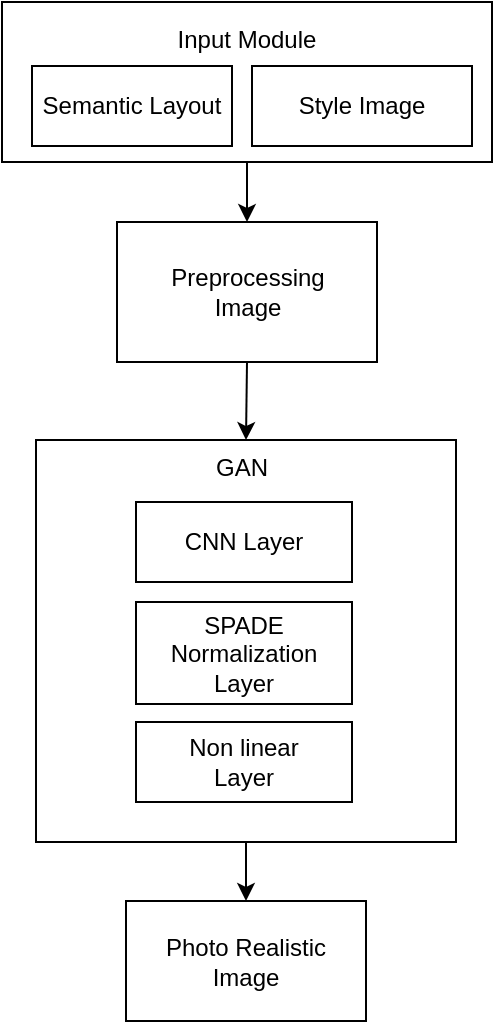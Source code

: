 <mxfile version="12.2.3" type="device" pages="1"><diagram id="-j5YWeR-svfQB0-GsuzW" name="Page-1"><mxGraphModel dx="1205" dy="567" grid="1" gridSize="10" guides="1" tooltips="1" connect="1" arrows="1" fold="1" page="1" pageScale="1" pageWidth="850" pageHeight="1100" math="0" shadow="0"><root><mxCell id="0"/><mxCell id="1" parent="0"/><mxCell id="xB3HUtIcOqw0PcUbYbAS-2" value="Preprocessing &lt;br&gt;Image" style="rounded=0;whiteSpace=wrap;html=1;" vertex="1" parent="1"><mxGeometry x="342.5" y="150" width="130" height="70" as="geometry"/></mxCell><mxCell id="xB3HUtIcOqw0PcUbYbAS-6" value="Input Module&lt;br&gt;&lt;br&gt;&lt;br&gt;&lt;br&gt;" style="rounded=0;whiteSpace=wrap;html=1;" vertex="1" parent="1"><mxGeometry x="285" y="40" width="245" height="80" as="geometry"/></mxCell><mxCell id="xB3HUtIcOqw0PcUbYbAS-7" value="Semantic Layout" style="rounded=0;whiteSpace=wrap;html=1;" vertex="1" parent="1"><mxGeometry x="300" y="72" width="100" height="40" as="geometry"/></mxCell><mxCell id="xB3HUtIcOqw0PcUbYbAS-8" value="Style Image" style="rounded=0;whiteSpace=wrap;html=1;" vertex="1" parent="1"><mxGeometry x="410" y="72" width="110" height="40" as="geometry"/></mxCell><mxCell id="xB3HUtIcOqw0PcUbYbAS-9" value="" style="endArrow=classic;html=1;exitX=0.5;exitY=1;exitDx=0;exitDy=0;entryX=0.5;entryY=0;entryDx=0;entryDy=0;" edge="1" parent="1" source="xB3HUtIcOqw0PcUbYbAS-6" target="xB3HUtIcOqw0PcUbYbAS-2"><mxGeometry width="50" height="50" relative="1" as="geometry"><mxPoint x="410" y="180" as="sourcePoint"/><mxPoint x="408" y="170" as="targetPoint"/></mxGeometry></mxCell><mxCell id="xB3HUtIcOqw0PcUbYbAS-11" value="" style="rounded=0;whiteSpace=wrap;html=1;" vertex="1" parent="1"><mxGeometry x="302" y="259" width="210" height="201" as="geometry"/></mxCell><mxCell id="xB3HUtIcOqw0PcUbYbAS-15" value="Photo Realistic &lt;br&gt;Image" style="rounded=0;whiteSpace=wrap;html=1;" vertex="1" parent="1"><mxGeometry x="347" y="489.5" width="120" height="60" as="geometry"/></mxCell><mxCell id="xB3HUtIcOqw0PcUbYbAS-22" value="GAN" style="text;html=1;strokeColor=none;fillColor=none;align=center;verticalAlign=middle;whiteSpace=wrap;rounded=0;" vertex="1" parent="1"><mxGeometry x="384.5" y="263" width="40" height="20" as="geometry"/></mxCell><mxCell id="xB3HUtIcOqw0PcUbYbAS-24" value="" style="endArrow=classic;html=1;entryX=0.5;entryY=0;entryDx=0;entryDy=0;exitX=0.5;exitY=1;exitDx=0;exitDy=0;" edge="1" parent="1" source="xB3HUtIcOqw0PcUbYbAS-2" target="xB3HUtIcOqw0PcUbYbAS-11"><mxGeometry width="50" height="50" relative="1" as="geometry"><mxPoint x="170" y="360" as="sourcePoint"/><mxPoint x="220" y="310" as="targetPoint"/></mxGeometry></mxCell><mxCell id="xB3HUtIcOqw0PcUbYbAS-25" value="CNN Layer" style="rounded=0;whiteSpace=wrap;html=1;" vertex="1" parent="1"><mxGeometry x="352" y="290" width="108" height="40" as="geometry"/></mxCell><mxCell id="xB3HUtIcOqw0PcUbYbAS-26" value="SPADE Normalization Layer" style="rounded=0;whiteSpace=wrap;html=1;" vertex="1" parent="1"><mxGeometry x="352" y="340" width="108" height="51" as="geometry"/></mxCell><mxCell id="xB3HUtIcOqw0PcUbYbAS-27" value="Non linear &lt;br&gt;Layer" style="rounded=0;whiteSpace=wrap;html=1;" vertex="1" parent="1"><mxGeometry x="352" y="400" width="108" height="40" as="geometry"/></mxCell><mxCell id="xB3HUtIcOqw0PcUbYbAS-28" value="" style="endArrow=classic;html=1;entryX=0.5;entryY=0;entryDx=0;entryDy=0;exitX=0.5;exitY=1;exitDx=0;exitDy=0;" edge="1" parent="1" source="xB3HUtIcOqw0PcUbYbAS-11" target="xB3HUtIcOqw0PcUbYbAS-15"><mxGeometry width="50" height="50" relative="1" as="geometry"><mxPoint x="220" y="560" as="sourcePoint"/><mxPoint x="270" y="510" as="targetPoint"/></mxGeometry></mxCell></root></mxGraphModel></diagram></mxfile>